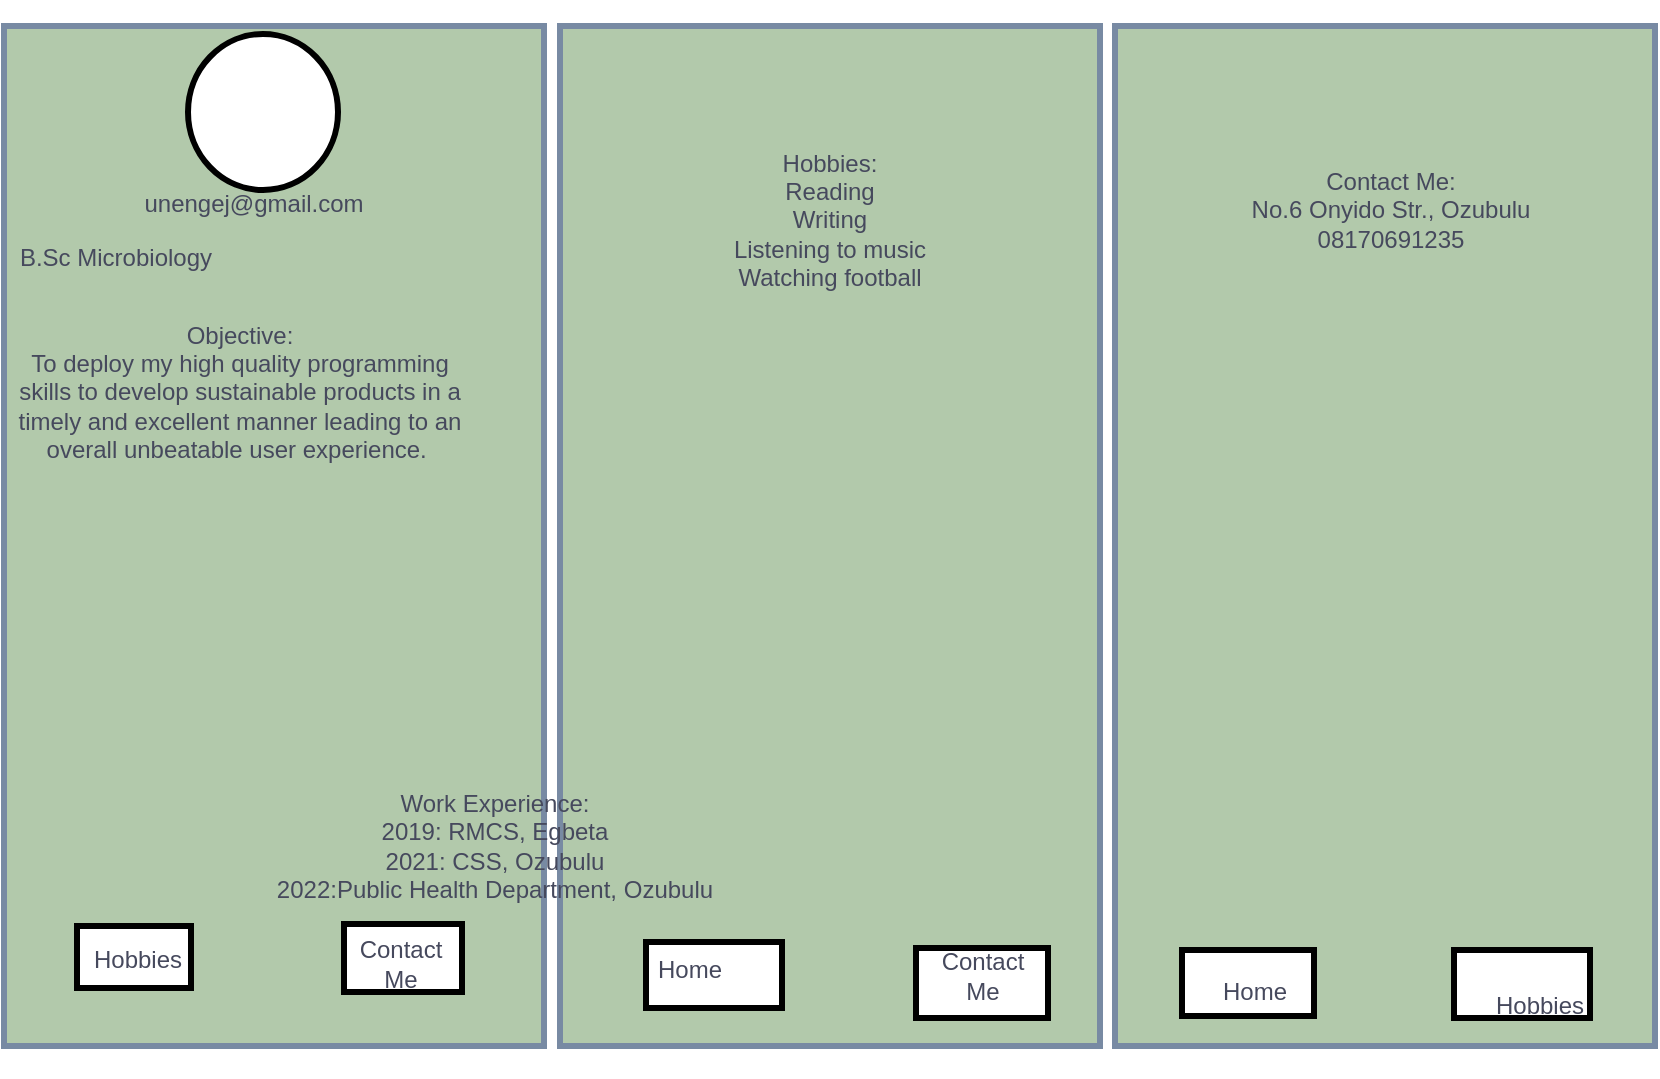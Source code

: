 <mxfile version="16.6.3" type="github">
  <diagram id="p14NGAtfgUeNsUwqX7SL" name="Page-1">
    <mxGraphModel dx="326" dy="228" grid="0" gridSize="10" guides="1" tooltips="1" connect="1" arrows="1" fold="1" page="0" pageScale="1" pageWidth="850" pageHeight="1100" math="0" shadow="0">
      <root>
        <mxCell id="0" />
        <mxCell id="1" parent="0" />
        <mxCell id="03TmYEqxH1GG4p34U5iH-5" value="" style="rounded=0;whiteSpace=wrap;html=1;sketch=0;hachureGap=4;fontColor=#46495D;strokeColor=#788AA3;strokeWidth=3;fillColor=#B2C9AB;" parent="1" vertex="1">
          <mxGeometry x="99" y="539" width="270" height="510" as="geometry" />
        </mxCell>
        <mxCell id="03TmYEqxH1GG4p34U5iH-6" value="unengej@gmail.com" style="text;strokeColor=none;fillColor=none;html=1;align=center;verticalAlign=middle;whiteSpace=wrap;rounded=0;sketch=0;hachureGap=4;fontColor=#46495D;" parent="1" vertex="1">
          <mxGeometry x="182" y="599" width="84" height="57" as="geometry" />
        </mxCell>
        <mxCell id="03TmYEqxH1GG4p34U5iH-3" value="" style="ellipse;whiteSpace=wrap;html=1;rounded=0;sketch=0;hachureGap=4;strokeWidth=3;" parent="1" vertex="1">
          <mxGeometry x="191" y="543" width="75" height="78" as="geometry" />
        </mxCell>
        <object label="B.Sc Microbiology" id="03TmYEqxH1GG4p34U5iH-8">
          <mxCell style="text;strokeColor=none;fillColor=none;html=1;align=center;verticalAlign=middle;whiteSpace=wrap;rounded=0;sketch=0;hachureGap=4;fontColor=#46495D;" parent="1" vertex="1">
            <mxGeometry x="101" y="636" width="108" height="37" as="geometry" />
          </mxCell>
        </object>
        <object label="Objective:&lt;br&gt;To deploy my high quality programming skills to develop sustainable products in a timely and excellent manner leading to an overall unbeatable user experience.&amp;nbsp;" id="03TmYEqxH1GG4p34U5iH-9">
          <mxCell style="text;strokeColor=none;fillColor=none;html=1;align=center;verticalAlign=middle;whiteSpace=wrap;rounded=0;sketch=0;hachureGap=4;fontColor=#46495D;" parent="1" vertex="1">
            <mxGeometry x="103.25" y="561" width="227.75" height="321" as="geometry" />
          </mxCell>
        </object>
        <mxCell id="03TmYEqxH1GG4p34U5iH-11" value="" style="rounded=0;whiteSpace=wrap;html=1;sketch=0;hachureGap=4;fontColor=#46495D;strokeColor=#788AA3;strokeWidth=3;fillColor=#B2C9AB;" parent="1" vertex="1">
          <mxGeometry x="377" y="539" width="270" height="510" as="geometry" />
        </mxCell>
        <mxCell id="03TmYEqxH1GG4p34U5iH-14" value="" style="rounded=0;whiteSpace=wrap;html=1;sketch=0;hachureGap=4;strokeWidth=3;" parent="1" vertex="1">
          <mxGeometry x="135.5" y="989" width="57" height="31" as="geometry" />
        </mxCell>
        <mxCell id="03TmYEqxH1GG4p34U5iH-15" value="Hobbies" style="text;strokeColor=none;fillColor=none;html=1;align=center;verticalAlign=middle;whiteSpace=wrap;rounded=0;sketch=0;hachureGap=4;fontColor=#46495D;" parent="1" vertex="1">
          <mxGeometry x="127" y="989" width="78" height="34" as="geometry" />
        </mxCell>
        <mxCell id="03TmYEqxH1GG4p34U5iH-17" value="Work Experience:&lt;br&gt;2019: RMCS, Egbeta&lt;br&gt;2021: CSS, Ozubulu&lt;br&gt;2022:Public Health Department, Ozubulu" style="text;strokeColor=none;fillColor=none;html=1;align=center;verticalAlign=middle;whiteSpace=wrap;rounded=0;sketch=0;hachureGap=4;fontColor=#46495D;" parent="1" vertex="1">
          <mxGeometry x="101" y="882" width="487" height="134" as="geometry" />
        </mxCell>
        <mxCell id="03TmYEqxH1GG4p34U5iH-20" value="" style="rounded=0;whiteSpace=wrap;html=1;sketch=0;hachureGap=4;strokeWidth=3;" parent="1" vertex="1">
          <mxGeometry x="269" y="988" width="59" height="34" as="geometry" />
        </mxCell>
        <mxCell id="03TmYEqxH1GG4p34U5iH-22" value="Hobbies:&lt;br&gt;Reading&lt;br&gt;Writing&lt;br&gt;Listening to music&lt;br&gt;Watching football" style="text;strokeColor=none;fillColor=none;html=1;align=center;verticalAlign=middle;whiteSpace=wrap;rounded=0;sketch=0;hachureGap=4;fontColor=#46495D;" parent="1" vertex="1">
          <mxGeometry x="342" y="526" width="340" height="220" as="geometry" />
        </mxCell>
        <mxCell id="03TmYEqxH1GG4p34U5iH-29" value="Contact Me" style="text;strokeColor=none;fillColor=none;html=1;align=center;verticalAlign=middle;whiteSpace=wrap;rounded=0;sketch=0;hachureGap=4;fontColor=#46495D;" parent="1" vertex="1">
          <mxGeometry x="287" y="989" width="21" height="38" as="geometry" />
        </mxCell>
        <mxCell id="03TmYEqxH1GG4p34U5iH-30" value="" style="rounded=0;whiteSpace=wrap;html=1;sketch=0;hachureGap=4;strokeWidth=3;" parent="1" vertex="1">
          <mxGeometry x="420" y="997" width="68" height="33" as="geometry" />
        </mxCell>
        <mxCell id="03TmYEqxH1GG4p34U5iH-34" value="" style="rounded=0;whiteSpace=wrap;html=1;sketch=0;hachureGap=4;fontColor=#46495D;strokeColor=#788AA3;strokeWidth=3;fillColor=#B2C9AB;" parent="1" vertex="1">
          <mxGeometry x="654.5" y="539" width="270" height="510" as="geometry" />
        </mxCell>
        <mxCell id="03TmYEqxH1GG4p34U5iH-35" value="Contact Me:&lt;br&gt;No.6 Onyido Str., Ozubulu&lt;br&gt;08170691235" style="text;strokeColor=none;fillColor=none;html=1;align=center;verticalAlign=middle;whiteSpace=wrap;rounded=0;sketch=0;hachureGap=4;fontColor=#46495D;" parent="1" vertex="1">
          <mxGeometry x="659.5" y="548" width="265" height="165" as="geometry" />
        </mxCell>
        <mxCell id="03TmYEqxH1GG4p34U5iH-37" value="Home" style="text;strokeColor=none;fillColor=none;html=1;align=center;verticalAlign=middle;whiteSpace=wrap;rounded=0;sketch=0;hachureGap=4;fontColor=#46495D;" parent="1" vertex="1">
          <mxGeometry x="412" y="992" width="60" height="38" as="geometry" />
        </mxCell>
        <mxCell id="03TmYEqxH1GG4p34U5iH-40" value="" style="rounded=0;whiteSpace=wrap;html=1;sketch=0;hachureGap=4;strokeWidth=3;" parent="1" vertex="1">
          <mxGeometry x="555" y="1000" width="66" height="35" as="geometry" />
        </mxCell>
        <mxCell id="03TmYEqxH1GG4p34U5iH-39" value="Contact Me" style="text;strokeColor=none;fillColor=none;html=1;align=center;verticalAlign=middle;whiteSpace=wrap;rounded=0;sketch=0;hachureGap=4;fontColor=#46495D;" parent="1" vertex="1">
          <mxGeometry x="563.5" y="962.5" width="49" height="102" as="geometry" />
        </mxCell>
        <mxCell id="03TmYEqxH1GG4p34U5iH-31" value="" style="rounded=0;whiteSpace=wrap;html=1;sketch=0;hachureGap=4;strokeWidth=3;" parent="1" vertex="1">
          <mxGeometry x="688" y="1001" width="66" height="33" as="geometry" />
        </mxCell>
        <mxCell id="03TmYEqxH1GG4p34U5iH-33" value="Home" style="text;strokeColor=none;fillColor=none;html=1;align=center;verticalAlign=middle;whiteSpace=wrap;rounded=0;sketch=0;hachureGap=4;fontColor=#46495D;" parent="1" vertex="1">
          <mxGeometry x="692" y="1001" width="65" height="41" as="geometry" />
        </mxCell>
        <mxCell id="03TmYEqxH1GG4p34U5iH-19" value="" style="rounded=0;whiteSpace=wrap;html=1;sketch=0;hachureGap=4;strokeWidth=3;" parent="1" vertex="1">
          <mxGeometry x="824" y="1001" width="68" height="34" as="geometry" />
        </mxCell>
        <mxCell id="03TmYEqxH1GG4p34U5iH-44" value="Hobbies" style="text;strokeColor=none;fillColor=none;html=1;align=center;verticalAlign=middle;whiteSpace=wrap;rounded=0;sketch=0;hachureGap=4;fontColor=#46495D;" parent="1" vertex="1">
          <mxGeometry x="837" y="1011" width="60" height="35" as="geometry" />
        </mxCell>
      </root>
    </mxGraphModel>
  </diagram>
</mxfile>
